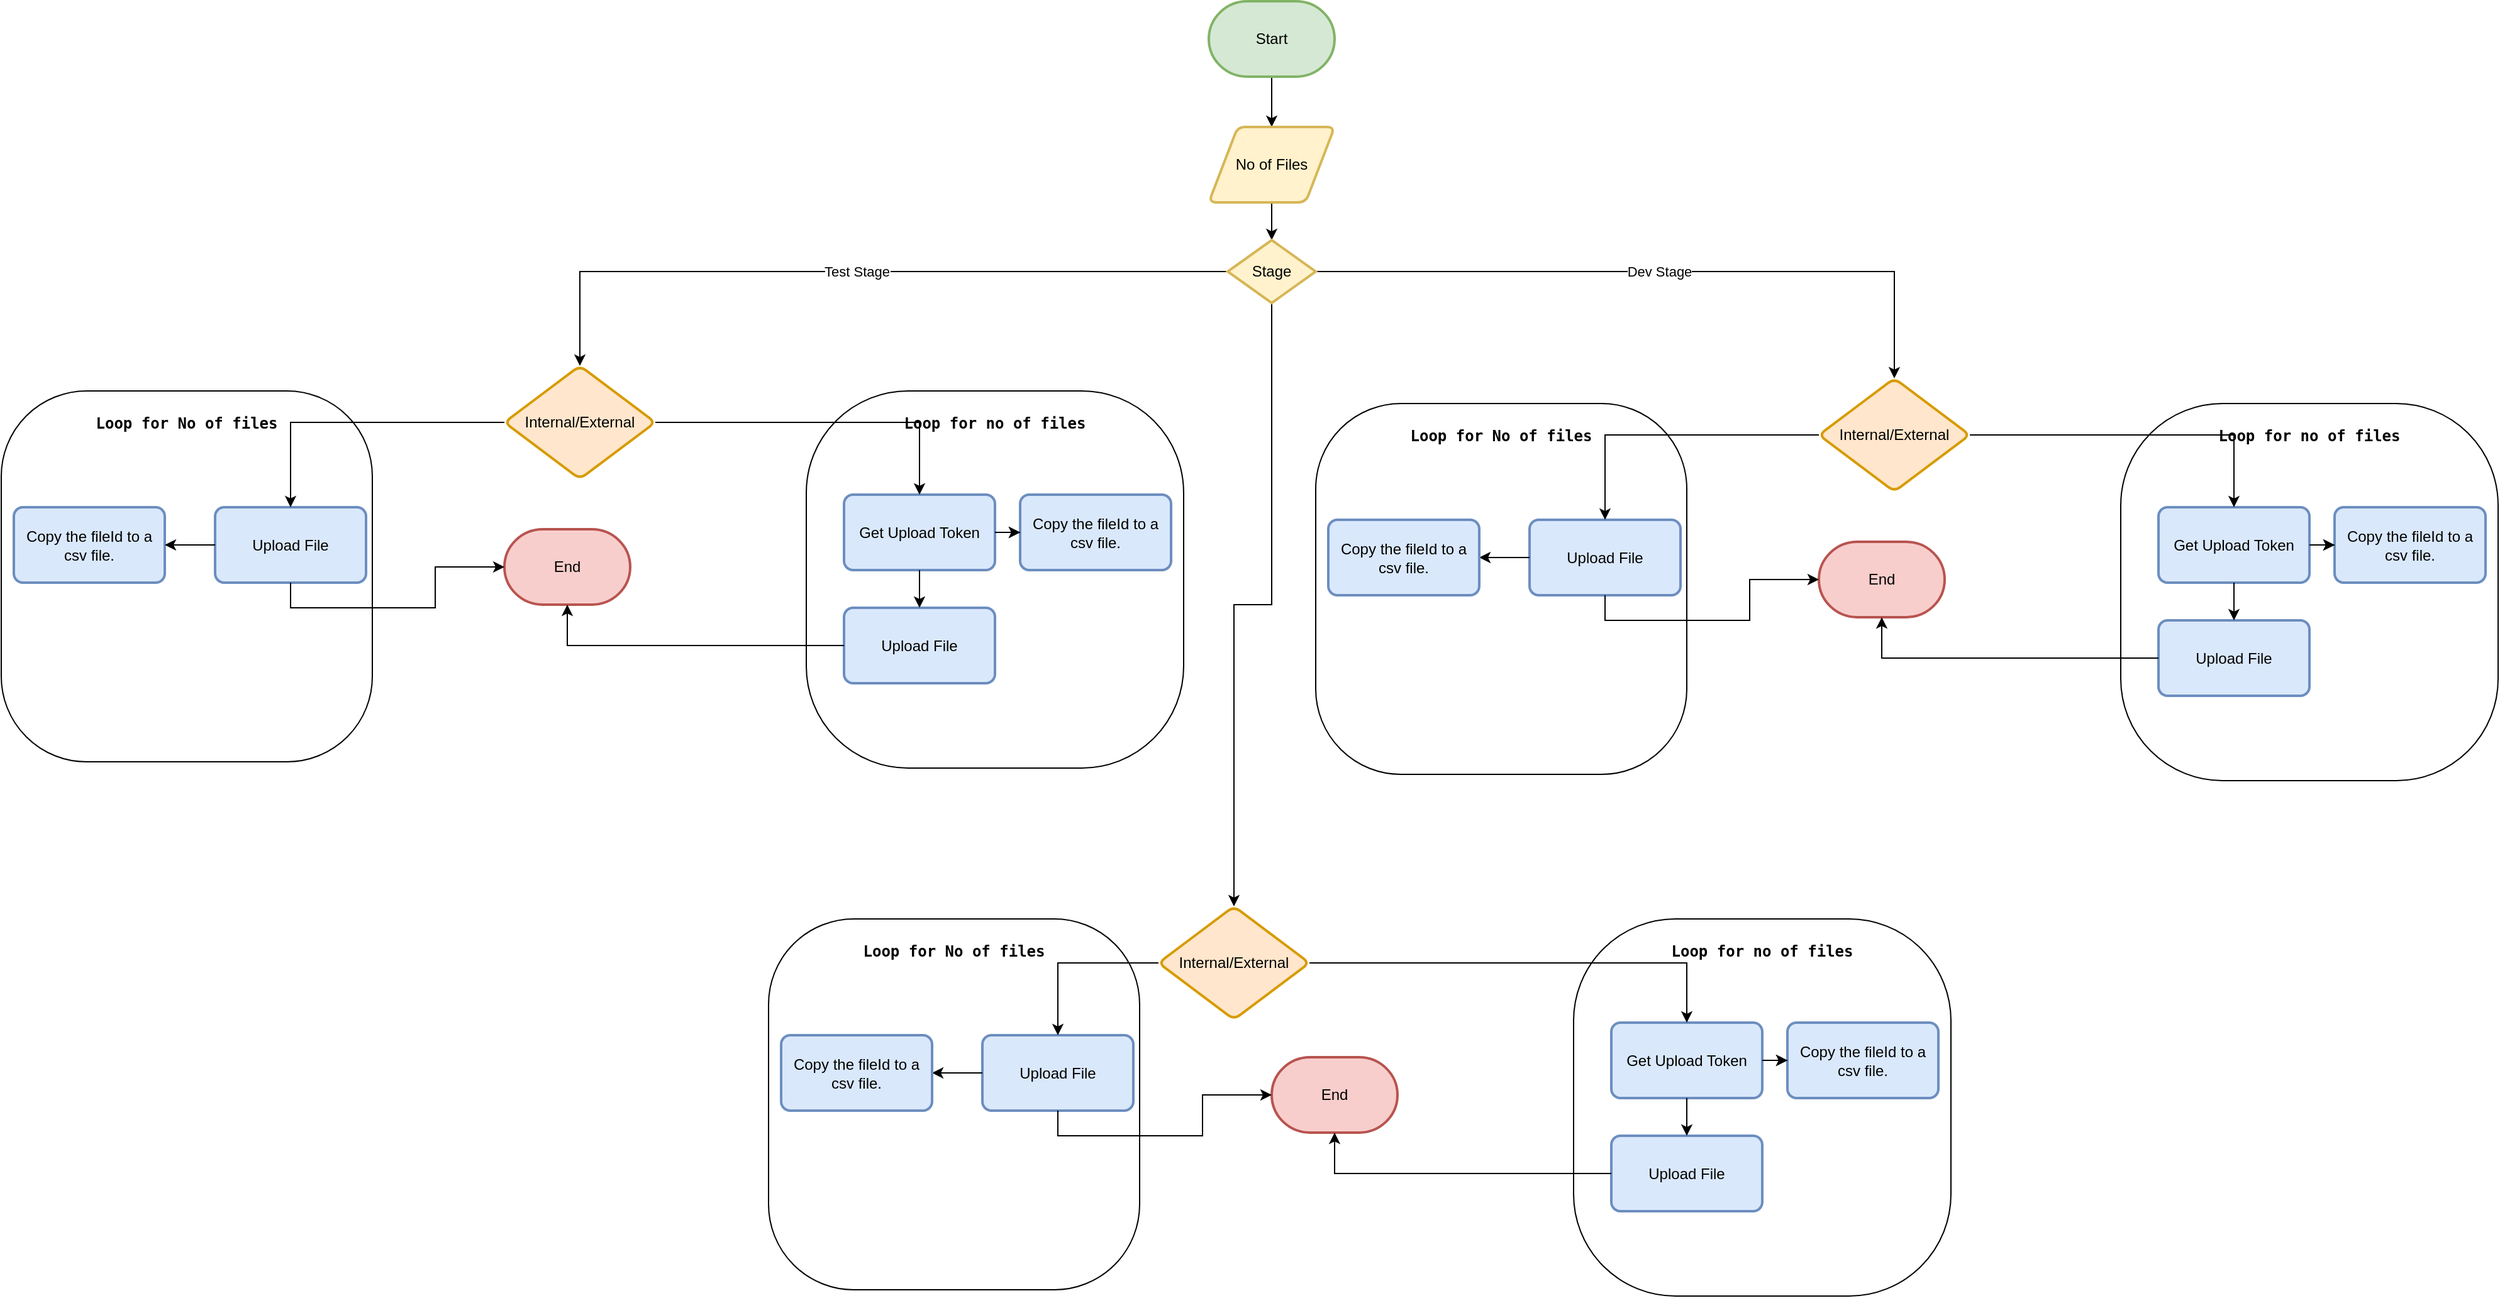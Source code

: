 <mxfile version="22.0.3" type="github">
  <diagram name="Page-1" id="W9g8ZL2G6DjQNR9luLZu">
    <mxGraphModel dx="3080" dy="759" grid="1" gridSize="10" guides="1" tooltips="1" connect="1" arrows="1" fold="1" page="1" pageScale="1" pageWidth="827" pageHeight="1169" math="0" shadow="0">
      <root>
        <mxCell id="0" />
        <mxCell id="1" parent="0" />
        <mxCell id="VFZLexwzBfUBSj6KJXx8-3" value="" style="edgeStyle=orthogonalEdgeStyle;rounded=0;orthogonalLoop=1;jettySize=auto;html=1;" parent="1" source="VFZLexwzBfUBSj6KJXx8-1" edge="1">
          <mxGeometry relative="1" as="geometry">
            <mxPoint x="60" y="140" as="targetPoint" />
          </mxGeometry>
        </mxCell>
        <mxCell id="VFZLexwzBfUBSj6KJXx8-1" value="Start" style="strokeWidth=2;html=1;shape=mxgraph.flowchart.terminator;whiteSpace=wrap;labelBackgroundColor=none;fillColor=#d5e8d4;strokeColor=#82b366;" parent="1" vertex="1">
          <mxGeometry x="10" y="40" width="100" height="60" as="geometry" />
        </mxCell>
        <mxCell id="0rkgS3m4PVt1bPab5M6U-17" value="" style="edgeStyle=orthogonalEdgeStyle;rounded=0;orthogonalLoop=1;jettySize=auto;html=1;" edge="1" parent="1" source="VFZLexwzBfUBSj6KJXx8-7" target="0rkgS3m4PVt1bPab5M6U-16">
          <mxGeometry relative="1" as="geometry" />
        </mxCell>
        <mxCell id="VFZLexwzBfUBSj6KJXx8-7" value="No of Files" style="shape=parallelogram;html=1;strokeWidth=2;perimeter=parallelogramPerimeter;whiteSpace=wrap;rounded=1;arcSize=12;size=0.23;fillColor=#fff2cc;strokeColor=#d6b656;" parent="1" vertex="1">
          <mxGeometry x="10" y="140" width="100" height="60" as="geometry" />
        </mxCell>
        <mxCell id="0rkgS3m4PVt1bPab5M6U-19" value="Test Stage" style="edgeStyle=orthogonalEdgeStyle;rounded=0;orthogonalLoop=1;jettySize=auto;html=1;exitX=0;exitY=0.5;exitDx=0;exitDy=0;exitPerimeter=0;entryX=0.5;entryY=0;entryDx=0;entryDy=0;" edge="1" parent="1" source="0rkgS3m4PVt1bPab5M6U-16" target="VFZLexwzBfUBSj6KJXx8-8">
          <mxGeometry relative="1" as="geometry" />
        </mxCell>
        <mxCell id="0rkgS3m4PVt1bPab5M6U-44" value="Dev Stage" style="edgeStyle=orthogonalEdgeStyle;rounded=0;orthogonalLoop=1;jettySize=auto;html=1;exitX=1;exitY=0.5;exitDx=0;exitDy=0;exitPerimeter=0;entryX=0.5;entryY=0;entryDx=0;entryDy=0;" edge="1" parent="1" source="0rkgS3m4PVt1bPab5M6U-16" target="0rkgS3m4PVt1bPab5M6U-23">
          <mxGeometry relative="1" as="geometry" />
        </mxCell>
        <mxCell id="0rkgS3m4PVt1bPab5M6U-89" style="edgeStyle=orthogonalEdgeStyle;rounded=0;orthogonalLoop=1;jettySize=auto;html=1;exitX=0.5;exitY=1;exitDx=0;exitDy=0;exitPerimeter=0;entryX=0.5;entryY=0;entryDx=0;entryDy=0;" edge="1" parent="1" source="0rkgS3m4PVt1bPab5M6U-16" target="0rkgS3m4PVt1bPab5M6U-66">
          <mxGeometry relative="1" as="geometry" />
        </mxCell>
        <mxCell id="0rkgS3m4PVt1bPab5M6U-16" value="Stage" style="strokeWidth=2;html=1;shape=mxgraph.flowchart.decision;whiteSpace=wrap;fillColor=#fff2cc;strokeColor=#d6b656;" vertex="1" parent="1">
          <mxGeometry x="25" y="230" width="70" height="50" as="geometry" />
        </mxCell>
        <mxCell id="0rkgS3m4PVt1bPab5M6U-20" value="" style="group" vertex="1" connectable="0" parent="1">
          <mxGeometry x="-950" y="330" width="940" height="320" as="geometry" />
        </mxCell>
        <mxCell id="VFZLexwzBfUBSj6KJXx8-8" value="Internal/External" style="rhombus;whiteSpace=wrap;html=1;strokeWidth=2;rounded=1;arcSize=12;fillColor=#ffe6cc;strokeColor=#d79b00;" parent="0rkgS3m4PVt1bPab5M6U-20" vertex="1">
          <mxGeometry x="400" width="120" height="90" as="geometry" />
        </mxCell>
        <mxCell id="VFZLexwzBfUBSj6KJXx8-23" value="End" style="strokeWidth=2;html=1;shape=mxgraph.flowchart.terminator;whiteSpace=wrap;fillColor=#f8cecc;strokeColor=#b85450;" parent="0rkgS3m4PVt1bPab5M6U-20" vertex="1">
          <mxGeometry x="400" y="130" width="100" height="60" as="geometry" />
        </mxCell>
        <mxCell id="0rkgS3m4PVt1bPab5M6U-2" value="" style="group" vertex="1" connectable="0" parent="0rkgS3m4PVt1bPab5M6U-20">
          <mxGeometry x="640" y="20" width="300" height="300" as="geometry" />
        </mxCell>
        <object label="&lt;pre&gt;&lt;b&gt;Loop for no of files&lt;/b&gt;&lt;/pre&gt;" id="VFZLexwzBfUBSj6KJXx8-14">
          <mxCell style="whiteSpace=wrap;html=1;aspect=fixed;fillColor=none;rounded=1;glass=0;shadow=0;arcSize=27;verticalAlign=top;" parent="0rkgS3m4PVt1bPab5M6U-2" vertex="1">
            <mxGeometry width="300" height="300" as="geometry" />
          </mxCell>
        </object>
        <mxCell id="0rkgS3m4PVt1bPab5M6U-4" value="" style="edgeStyle=orthogonalEdgeStyle;rounded=0;orthogonalLoop=1;jettySize=auto;html=1;" edge="1" parent="0rkgS3m4PVt1bPab5M6U-2" source="VFZLexwzBfUBSj6KJXx8-10" target="VFZLexwzBfUBSj6KJXx8-15">
          <mxGeometry relative="1" as="geometry" />
        </mxCell>
        <mxCell id="VFZLexwzBfUBSj6KJXx8-10" value="Get Upload Token" style="whiteSpace=wrap;html=1;strokeWidth=2;rounded=1;arcSize=12;fillColor=#dae8fc;strokeColor=#6c8ebf;" parent="0rkgS3m4PVt1bPab5M6U-2" vertex="1">
          <mxGeometry x="30" y="82.5" width="120" height="60" as="geometry" />
        </mxCell>
        <mxCell id="VFZLexwzBfUBSj6KJXx8-12" value="Upload File" style="whiteSpace=wrap;html=1;strokeWidth=2;rounded=1;arcSize=12;fillColor=#dae8fc;strokeColor=#6c8ebf;" parent="0rkgS3m4PVt1bPab5M6U-2" vertex="1">
          <mxGeometry x="30" y="172.5" width="120" height="60" as="geometry" />
        </mxCell>
        <mxCell id="VFZLexwzBfUBSj6KJXx8-13" value="" style="edgeStyle=orthogonalEdgeStyle;rounded=0;orthogonalLoop=1;jettySize=auto;html=1;" parent="0rkgS3m4PVt1bPab5M6U-2" source="VFZLexwzBfUBSj6KJXx8-10" target="VFZLexwzBfUBSj6KJXx8-12" edge="1">
          <mxGeometry relative="1" as="geometry" />
        </mxCell>
        <mxCell id="VFZLexwzBfUBSj6KJXx8-15" value="Copy the fileId to a csv file." style="whiteSpace=wrap;html=1;strokeWidth=2;rounded=1;arcSize=12;fillColor=#dae8fc;strokeColor=#6c8ebf;" parent="0rkgS3m4PVt1bPab5M6U-2" vertex="1">
          <mxGeometry x="170" y="82.5" width="120" height="60" as="geometry" />
        </mxCell>
        <mxCell id="VFZLexwzBfUBSj6KJXx8-27" style="edgeStyle=orthogonalEdgeStyle;rounded=0;orthogonalLoop=1;jettySize=auto;html=1;exitX=0.5;exitY=1;exitDx=0;exitDy=0;" parent="0rkgS3m4PVt1bPab5M6U-2" source="VFZLexwzBfUBSj6KJXx8-14" target="VFZLexwzBfUBSj6KJXx8-14" edge="1">
          <mxGeometry relative="1" as="geometry" />
        </mxCell>
        <mxCell id="VFZLexwzBfUBSj6KJXx8-16" value="" style="edgeStyle=orthogonalEdgeStyle;rounded=0;orthogonalLoop=1;jettySize=auto;html=1;" parent="0rkgS3m4PVt1bPab5M6U-2" source="VFZLexwzBfUBSj6KJXx8-10" target="VFZLexwzBfUBSj6KJXx8-15" edge="1">
          <mxGeometry relative="1" as="geometry" />
        </mxCell>
        <mxCell id="VFZLexwzBfUBSj6KJXx8-11" value="" style="edgeStyle=orthogonalEdgeStyle;rounded=0;orthogonalLoop=1;jettySize=auto;html=1;" parent="0rkgS3m4PVt1bPab5M6U-20" source="VFZLexwzBfUBSj6KJXx8-8" target="VFZLexwzBfUBSj6KJXx8-10" edge="1">
          <mxGeometry relative="1" as="geometry" />
        </mxCell>
        <mxCell id="VFZLexwzBfUBSj6KJXx8-24" value="" style="edgeStyle=orthogonalEdgeStyle;rounded=0;orthogonalLoop=1;jettySize=auto;html=1;" parent="0rkgS3m4PVt1bPab5M6U-20" source="VFZLexwzBfUBSj6KJXx8-12" target="VFZLexwzBfUBSj6KJXx8-23" edge="1">
          <mxGeometry relative="1" as="geometry" />
        </mxCell>
        <mxCell id="0rkgS3m4PVt1bPab5M6U-3" value="" style="group;horizontal=0;verticalAlign=top;" vertex="1" connectable="0" parent="0rkgS3m4PVt1bPab5M6U-20">
          <mxGeometry y="12.5" width="295" height="295" as="geometry" />
        </mxCell>
        <mxCell id="VFZLexwzBfUBSj6KJXx8-28" value="&lt;pre style=&quot;&quot;&gt;Loop for No of files&lt;/pre&gt;" style="whiteSpace=wrap;html=1;aspect=fixed;rounded=1;fillColor=none;arcSize=23;align=center;verticalAlign=top;horizontal=1;fontStyle=1" parent="0rkgS3m4PVt1bPab5M6U-3" vertex="1">
          <mxGeometry y="7.5" width="295" height="295" as="geometry" />
        </mxCell>
        <mxCell id="VFZLexwzBfUBSj6KJXx8-17" value="Upload File" style="whiteSpace=wrap;html=1;strokeWidth=2;rounded=1;arcSize=12;fillColor=#dae8fc;strokeColor=#6c8ebf;" parent="0rkgS3m4PVt1bPab5M6U-3" vertex="1">
          <mxGeometry x="170" y="100" width="120" height="60" as="geometry" />
        </mxCell>
        <mxCell id="VFZLexwzBfUBSj6KJXx8-29" value="Copy the fileId to a csv file." style="whiteSpace=wrap;html=1;strokeWidth=2;rounded=1;arcSize=12;fillColor=#dae8fc;strokeColor=#6c8ebf;" parent="0rkgS3m4PVt1bPab5M6U-3" vertex="1">
          <mxGeometry x="10" y="100" width="120" height="60" as="geometry" />
        </mxCell>
        <mxCell id="VFZLexwzBfUBSj6KJXx8-30" value="" style="edgeStyle=orthogonalEdgeStyle;rounded=0;orthogonalLoop=1;jettySize=auto;html=1;" parent="0rkgS3m4PVt1bPab5M6U-3" source="VFZLexwzBfUBSj6KJXx8-17" target="VFZLexwzBfUBSj6KJXx8-29" edge="1">
          <mxGeometry relative="1" as="geometry" />
        </mxCell>
        <mxCell id="0rkgS3m4PVt1bPab5M6U-21" style="edgeStyle=orthogonalEdgeStyle;rounded=0;orthogonalLoop=1;jettySize=auto;html=1;exitX=0.5;exitY=1;exitDx=0;exitDy=0;" edge="1" parent="0rkgS3m4PVt1bPab5M6U-3" source="VFZLexwzBfUBSj6KJXx8-29" target="VFZLexwzBfUBSj6KJXx8-29">
          <mxGeometry relative="1" as="geometry" />
        </mxCell>
        <UserObject label="" id="VFZLexwzBfUBSj6KJXx8-18">
          <mxCell style="edgeStyle=orthogonalEdgeStyle;rounded=0;orthogonalLoop=1;jettySize=auto;html=1;" parent="0rkgS3m4PVt1bPab5M6U-20" source="VFZLexwzBfUBSj6KJXx8-8" target="VFZLexwzBfUBSj6KJXx8-17" edge="1">
            <mxGeometry relative="1" as="geometry" />
          </mxCell>
        </UserObject>
        <mxCell id="VFZLexwzBfUBSj6KJXx8-26" style="edgeStyle=orthogonalEdgeStyle;rounded=0;orthogonalLoop=1;jettySize=auto;html=1;exitX=0.5;exitY=1;exitDx=0;exitDy=0;entryX=0;entryY=0.5;entryDx=0;entryDy=0;entryPerimeter=0;" parent="0rkgS3m4PVt1bPab5M6U-20" source="VFZLexwzBfUBSj6KJXx8-17" target="VFZLexwzBfUBSj6KJXx8-23" edge="1">
          <mxGeometry relative="1" as="geometry" />
        </mxCell>
        <mxCell id="0rkgS3m4PVt1bPab5M6U-22" value="" style="group" vertex="1" connectable="0" parent="1">
          <mxGeometry x="95" y="340" width="940" height="320" as="geometry" />
        </mxCell>
        <mxCell id="0rkgS3m4PVt1bPab5M6U-23" value="Internal/External" style="rhombus;whiteSpace=wrap;html=1;strokeWidth=2;rounded=1;arcSize=12;fillColor=#ffe6cc;strokeColor=#d79b00;" vertex="1" parent="0rkgS3m4PVt1bPab5M6U-22">
          <mxGeometry x="400" width="120" height="90" as="geometry" />
        </mxCell>
        <mxCell id="0rkgS3m4PVt1bPab5M6U-24" value="End" style="strokeWidth=2;html=1;shape=mxgraph.flowchart.terminator;whiteSpace=wrap;fillColor=#f8cecc;strokeColor=#b85450;" vertex="1" parent="0rkgS3m4PVt1bPab5M6U-22">
          <mxGeometry x="400" y="130" width="100" height="60" as="geometry" />
        </mxCell>
        <mxCell id="0rkgS3m4PVt1bPab5M6U-25" value="" style="group" vertex="1" connectable="0" parent="0rkgS3m4PVt1bPab5M6U-22">
          <mxGeometry x="640" y="20" width="300" height="300" as="geometry" />
        </mxCell>
        <object label="&lt;pre&gt;&lt;b&gt;Loop for no of files&lt;/b&gt;&lt;/pre&gt;" id="0rkgS3m4PVt1bPab5M6U-26">
          <mxCell style="whiteSpace=wrap;html=1;aspect=fixed;fillColor=none;rounded=1;glass=0;shadow=0;arcSize=27;verticalAlign=top;" vertex="1" parent="0rkgS3m4PVt1bPab5M6U-25">
            <mxGeometry width="300" height="300" as="geometry" />
          </mxCell>
        </object>
        <mxCell id="0rkgS3m4PVt1bPab5M6U-27" value="" style="edgeStyle=orthogonalEdgeStyle;rounded=0;orthogonalLoop=1;jettySize=auto;html=1;" edge="1" parent="0rkgS3m4PVt1bPab5M6U-25" source="0rkgS3m4PVt1bPab5M6U-28" target="0rkgS3m4PVt1bPab5M6U-31">
          <mxGeometry relative="1" as="geometry" />
        </mxCell>
        <mxCell id="0rkgS3m4PVt1bPab5M6U-28" value="Get Upload Token" style="whiteSpace=wrap;html=1;strokeWidth=2;rounded=1;arcSize=12;fillColor=#dae8fc;strokeColor=#6c8ebf;" vertex="1" parent="0rkgS3m4PVt1bPab5M6U-25">
          <mxGeometry x="30" y="82.5" width="120" height="60" as="geometry" />
        </mxCell>
        <mxCell id="0rkgS3m4PVt1bPab5M6U-29" value="Upload File" style="whiteSpace=wrap;html=1;strokeWidth=2;rounded=1;arcSize=12;fillColor=#dae8fc;strokeColor=#6c8ebf;" vertex="1" parent="0rkgS3m4PVt1bPab5M6U-25">
          <mxGeometry x="30" y="172.5" width="120" height="60" as="geometry" />
        </mxCell>
        <mxCell id="0rkgS3m4PVt1bPab5M6U-30" value="" style="edgeStyle=orthogonalEdgeStyle;rounded=0;orthogonalLoop=1;jettySize=auto;html=1;" edge="1" parent="0rkgS3m4PVt1bPab5M6U-25" source="0rkgS3m4PVt1bPab5M6U-28" target="0rkgS3m4PVt1bPab5M6U-29">
          <mxGeometry relative="1" as="geometry" />
        </mxCell>
        <mxCell id="0rkgS3m4PVt1bPab5M6U-31" value="Copy the fileId to a csv file." style="whiteSpace=wrap;html=1;strokeWidth=2;rounded=1;arcSize=12;fillColor=#dae8fc;strokeColor=#6c8ebf;" vertex="1" parent="0rkgS3m4PVt1bPab5M6U-25">
          <mxGeometry x="170" y="82.5" width="120" height="60" as="geometry" />
        </mxCell>
        <mxCell id="0rkgS3m4PVt1bPab5M6U-32" style="edgeStyle=orthogonalEdgeStyle;rounded=0;orthogonalLoop=1;jettySize=auto;html=1;exitX=0.5;exitY=1;exitDx=0;exitDy=0;" edge="1" parent="0rkgS3m4PVt1bPab5M6U-25" source="0rkgS3m4PVt1bPab5M6U-26" target="0rkgS3m4PVt1bPab5M6U-26">
          <mxGeometry relative="1" as="geometry" />
        </mxCell>
        <mxCell id="0rkgS3m4PVt1bPab5M6U-33" value="" style="edgeStyle=orthogonalEdgeStyle;rounded=0;orthogonalLoop=1;jettySize=auto;html=1;" edge="1" parent="0rkgS3m4PVt1bPab5M6U-25" source="0rkgS3m4PVt1bPab5M6U-28" target="0rkgS3m4PVt1bPab5M6U-31">
          <mxGeometry relative="1" as="geometry" />
        </mxCell>
        <mxCell id="0rkgS3m4PVt1bPab5M6U-34" value="" style="edgeStyle=orthogonalEdgeStyle;rounded=0;orthogonalLoop=1;jettySize=auto;html=1;" edge="1" parent="0rkgS3m4PVt1bPab5M6U-22" source="0rkgS3m4PVt1bPab5M6U-23" target="0rkgS3m4PVt1bPab5M6U-28">
          <mxGeometry relative="1" as="geometry" />
        </mxCell>
        <mxCell id="0rkgS3m4PVt1bPab5M6U-35" value="" style="edgeStyle=orthogonalEdgeStyle;rounded=0;orthogonalLoop=1;jettySize=auto;html=1;" edge="1" parent="0rkgS3m4PVt1bPab5M6U-22" source="0rkgS3m4PVt1bPab5M6U-29" target="0rkgS3m4PVt1bPab5M6U-24">
          <mxGeometry relative="1" as="geometry" />
        </mxCell>
        <mxCell id="0rkgS3m4PVt1bPab5M6U-36" value="" style="group;horizontal=0;verticalAlign=top;" vertex="1" connectable="0" parent="0rkgS3m4PVt1bPab5M6U-22">
          <mxGeometry y="12.5" width="295" height="295" as="geometry" />
        </mxCell>
        <mxCell id="0rkgS3m4PVt1bPab5M6U-37" value="&lt;pre style=&quot;&quot;&gt;Loop for No of files&lt;/pre&gt;" style="whiteSpace=wrap;html=1;aspect=fixed;rounded=1;fillColor=none;arcSize=23;align=center;verticalAlign=top;horizontal=1;fontStyle=1" vertex="1" parent="0rkgS3m4PVt1bPab5M6U-36">
          <mxGeometry y="7.5" width="295" height="295" as="geometry" />
        </mxCell>
        <mxCell id="0rkgS3m4PVt1bPab5M6U-38" value="Upload File" style="whiteSpace=wrap;html=1;strokeWidth=2;rounded=1;arcSize=12;fillColor=#dae8fc;strokeColor=#6c8ebf;" vertex="1" parent="0rkgS3m4PVt1bPab5M6U-36">
          <mxGeometry x="170" y="100" width="120" height="60" as="geometry" />
        </mxCell>
        <mxCell id="0rkgS3m4PVt1bPab5M6U-40" value="" style="edgeStyle=orthogonalEdgeStyle;rounded=0;orthogonalLoop=1;jettySize=auto;html=1;" edge="1" parent="0rkgS3m4PVt1bPab5M6U-36" source="0rkgS3m4PVt1bPab5M6U-38" target="0rkgS3m4PVt1bPab5M6U-39">
          <mxGeometry relative="1" as="geometry" />
        </mxCell>
        <mxCell id="0rkgS3m4PVt1bPab5M6U-41" style="edgeStyle=orthogonalEdgeStyle;rounded=0;orthogonalLoop=1;jettySize=auto;html=1;exitX=0.5;exitY=1;exitDx=0;exitDy=0;" edge="1" parent="0rkgS3m4PVt1bPab5M6U-36" source="0rkgS3m4PVt1bPab5M6U-39" target="0rkgS3m4PVt1bPab5M6U-39">
          <mxGeometry relative="1" as="geometry" />
        </mxCell>
        <mxCell id="0rkgS3m4PVt1bPab5M6U-39" value="Copy the fileId to a csv file." style="whiteSpace=wrap;html=1;strokeWidth=2;rounded=1;arcSize=12;fillColor=#dae8fc;strokeColor=#6c8ebf;" vertex="1" parent="0rkgS3m4PVt1bPab5M6U-36">
          <mxGeometry x="10" y="100" width="120" height="60" as="geometry" />
        </mxCell>
        <UserObject label="" id="0rkgS3m4PVt1bPab5M6U-42">
          <mxCell style="edgeStyle=orthogonalEdgeStyle;rounded=0;orthogonalLoop=1;jettySize=auto;html=1;" edge="1" parent="0rkgS3m4PVt1bPab5M6U-22" source="0rkgS3m4PVt1bPab5M6U-23" target="0rkgS3m4PVt1bPab5M6U-38">
            <mxGeometry relative="1" as="geometry" />
          </mxCell>
        </UserObject>
        <mxCell id="0rkgS3m4PVt1bPab5M6U-43" style="edgeStyle=orthogonalEdgeStyle;rounded=0;orthogonalLoop=1;jettySize=auto;html=1;exitX=0.5;exitY=1;exitDx=0;exitDy=0;entryX=0;entryY=0.5;entryDx=0;entryDy=0;entryPerimeter=0;" edge="1" parent="0rkgS3m4PVt1bPab5M6U-22" source="0rkgS3m4PVt1bPab5M6U-38" target="0rkgS3m4PVt1bPab5M6U-24">
          <mxGeometry relative="1" as="geometry" />
        </mxCell>
        <mxCell id="0rkgS3m4PVt1bPab5M6U-65" value="" style="group" vertex="1" connectable="0" parent="1">
          <mxGeometry x="-340" y="750" width="940" height="320" as="geometry" />
        </mxCell>
        <mxCell id="0rkgS3m4PVt1bPab5M6U-66" value="Internal/External" style="rhombus;whiteSpace=wrap;html=1;strokeWidth=2;rounded=1;arcSize=12;fillColor=#ffe6cc;strokeColor=#d79b00;" vertex="1" parent="0rkgS3m4PVt1bPab5M6U-65">
          <mxGeometry x="310" y="10" width="120" height="90" as="geometry" />
        </mxCell>
        <mxCell id="0rkgS3m4PVt1bPab5M6U-67" value="End" style="strokeWidth=2;html=1;shape=mxgraph.flowchart.terminator;whiteSpace=wrap;fillColor=#f8cecc;strokeColor=#b85450;" vertex="1" parent="0rkgS3m4PVt1bPab5M6U-65">
          <mxGeometry x="400" y="130" width="100" height="60" as="geometry" />
        </mxCell>
        <mxCell id="0rkgS3m4PVt1bPab5M6U-68" value="" style="group" vertex="1" connectable="0" parent="0rkgS3m4PVt1bPab5M6U-65">
          <mxGeometry x="640" y="20" width="300" height="300" as="geometry" />
        </mxCell>
        <object label="&lt;pre&gt;&lt;b&gt;Loop for no of files&lt;/b&gt;&lt;/pre&gt;" id="0rkgS3m4PVt1bPab5M6U-69">
          <mxCell style="whiteSpace=wrap;html=1;aspect=fixed;fillColor=none;rounded=1;glass=0;shadow=0;arcSize=27;verticalAlign=top;" vertex="1" parent="0rkgS3m4PVt1bPab5M6U-68">
            <mxGeometry width="300" height="300" as="geometry" />
          </mxCell>
        </object>
        <mxCell id="0rkgS3m4PVt1bPab5M6U-70" value="" style="edgeStyle=orthogonalEdgeStyle;rounded=0;orthogonalLoop=1;jettySize=auto;html=1;" edge="1" parent="0rkgS3m4PVt1bPab5M6U-68" source="0rkgS3m4PVt1bPab5M6U-71" target="0rkgS3m4PVt1bPab5M6U-74">
          <mxGeometry relative="1" as="geometry" />
        </mxCell>
        <mxCell id="0rkgS3m4PVt1bPab5M6U-71" value="Get Upload Token" style="whiteSpace=wrap;html=1;strokeWidth=2;rounded=1;arcSize=12;fillColor=#dae8fc;strokeColor=#6c8ebf;" vertex="1" parent="0rkgS3m4PVt1bPab5M6U-68">
          <mxGeometry x="30" y="82.5" width="120" height="60" as="geometry" />
        </mxCell>
        <mxCell id="0rkgS3m4PVt1bPab5M6U-72" value="Upload File" style="whiteSpace=wrap;html=1;strokeWidth=2;rounded=1;arcSize=12;fillColor=#dae8fc;strokeColor=#6c8ebf;" vertex="1" parent="0rkgS3m4PVt1bPab5M6U-68">
          <mxGeometry x="30" y="172.5" width="120" height="60" as="geometry" />
        </mxCell>
        <mxCell id="0rkgS3m4PVt1bPab5M6U-73" value="" style="edgeStyle=orthogonalEdgeStyle;rounded=0;orthogonalLoop=1;jettySize=auto;html=1;" edge="1" parent="0rkgS3m4PVt1bPab5M6U-68" source="0rkgS3m4PVt1bPab5M6U-71" target="0rkgS3m4PVt1bPab5M6U-72">
          <mxGeometry relative="1" as="geometry" />
        </mxCell>
        <mxCell id="0rkgS3m4PVt1bPab5M6U-74" value="Copy the fileId to a csv file." style="whiteSpace=wrap;html=1;strokeWidth=2;rounded=1;arcSize=12;fillColor=#dae8fc;strokeColor=#6c8ebf;" vertex="1" parent="0rkgS3m4PVt1bPab5M6U-68">
          <mxGeometry x="170" y="82.5" width="120" height="60" as="geometry" />
        </mxCell>
        <mxCell id="0rkgS3m4PVt1bPab5M6U-75" style="edgeStyle=orthogonalEdgeStyle;rounded=0;orthogonalLoop=1;jettySize=auto;html=1;exitX=0.5;exitY=1;exitDx=0;exitDy=0;" edge="1" parent="0rkgS3m4PVt1bPab5M6U-68" source="0rkgS3m4PVt1bPab5M6U-69" target="0rkgS3m4PVt1bPab5M6U-69">
          <mxGeometry relative="1" as="geometry" />
        </mxCell>
        <mxCell id="0rkgS3m4PVt1bPab5M6U-76" value="" style="edgeStyle=orthogonalEdgeStyle;rounded=0;orthogonalLoop=1;jettySize=auto;html=1;" edge="1" parent="0rkgS3m4PVt1bPab5M6U-68" source="0rkgS3m4PVt1bPab5M6U-71" target="0rkgS3m4PVt1bPab5M6U-74">
          <mxGeometry relative="1" as="geometry" />
        </mxCell>
        <mxCell id="0rkgS3m4PVt1bPab5M6U-77" value="" style="edgeStyle=orthogonalEdgeStyle;rounded=0;orthogonalLoop=1;jettySize=auto;html=1;" edge="1" parent="0rkgS3m4PVt1bPab5M6U-65" source="0rkgS3m4PVt1bPab5M6U-66" target="0rkgS3m4PVt1bPab5M6U-71">
          <mxGeometry relative="1" as="geometry" />
        </mxCell>
        <mxCell id="0rkgS3m4PVt1bPab5M6U-78" value="" style="edgeStyle=orthogonalEdgeStyle;rounded=0;orthogonalLoop=1;jettySize=auto;html=1;" edge="1" parent="0rkgS3m4PVt1bPab5M6U-65" source="0rkgS3m4PVt1bPab5M6U-72" target="0rkgS3m4PVt1bPab5M6U-67">
          <mxGeometry relative="1" as="geometry" />
        </mxCell>
        <mxCell id="0rkgS3m4PVt1bPab5M6U-79" value="" style="group;horizontal=0;verticalAlign=top;" vertex="1" connectable="0" parent="0rkgS3m4PVt1bPab5M6U-65">
          <mxGeometry y="12.5" width="295" height="295" as="geometry" />
        </mxCell>
        <mxCell id="0rkgS3m4PVt1bPab5M6U-80" value="&lt;pre style=&quot;&quot;&gt;Loop for No of files&lt;/pre&gt;" style="whiteSpace=wrap;html=1;aspect=fixed;rounded=1;fillColor=none;arcSize=23;align=center;verticalAlign=top;horizontal=1;fontStyle=1" vertex="1" parent="0rkgS3m4PVt1bPab5M6U-79">
          <mxGeometry y="7.5" width="295" height="295" as="geometry" />
        </mxCell>
        <mxCell id="0rkgS3m4PVt1bPab5M6U-81" value="Upload File" style="whiteSpace=wrap;html=1;strokeWidth=2;rounded=1;arcSize=12;fillColor=#dae8fc;strokeColor=#6c8ebf;" vertex="1" parent="0rkgS3m4PVt1bPab5M6U-79">
          <mxGeometry x="170" y="100" width="120" height="60" as="geometry" />
        </mxCell>
        <mxCell id="0rkgS3m4PVt1bPab5M6U-82" value="" style="edgeStyle=orthogonalEdgeStyle;rounded=0;orthogonalLoop=1;jettySize=auto;html=1;" edge="1" parent="0rkgS3m4PVt1bPab5M6U-79" source="0rkgS3m4PVt1bPab5M6U-81" target="0rkgS3m4PVt1bPab5M6U-84">
          <mxGeometry relative="1" as="geometry" />
        </mxCell>
        <mxCell id="0rkgS3m4PVt1bPab5M6U-83" style="edgeStyle=orthogonalEdgeStyle;rounded=0;orthogonalLoop=1;jettySize=auto;html=1;exitX=0.5;exitY=1;exitDx=0;exitDy=0;" edge="1" parent="0rkgS3m4PVt1bPab5M6U-79" source="0rkgS3m4PVt1bPab5M6U-84" target="0rkgS3m4PVt1bPab5M6U-84">
          <mxGeometry relative="1" as="geometry" />
        </mxCell>
        <mxCell id="0rkgS3m4PVt1bPab5M6U-84" value="Copy the fileId to a csv file." style="whiteSpace=wrap;html=1;strokeWidth=2;rounded=1;arcSize=12;fillColor=#dae8fc;strokeColor=#6c8ebf;" vertex="1" parent="0rkgS3m4PVt1bPab5M6U-79">
          <mxGeometry x="10" y="100" width="120" height="60" as="geometry" />
        </mxCell>
        <UserObject label="" id="0rkgS3m4PVt1bPab5M6U-85">
          <mxCell style="edgeStyle=orthogonalEdgeStyle;rounded=0;orthogonalLoop=1;jettySize=auto;html=1;" edge="1" parent="0rkgS3m4PVt1bPab5M6U-65" source="0rkgS3m4PVt1bPab5M6U-66" target="0rkgS3m4PVt1bPab5M6U-81">
            <mxGeometry relative="1" as="geometry" />
          </mxCell>
        </UserObject>
        <mxCell id="0rkgS3m4PVt1bPab5M6U-86" style="edgeStyle=orthogonalEdgeStyle;rounded=0;orthogonalLoop=1;jettySize=auto;html=1;exitX=0.5;exitY=1;exitDx=0;exitDy=0;entryX=0;entryY=0.5;entryDx=0;entryDy=0;entryPerimeter=0;" edge="1" parent="0rkgS3m4PVt1bPab5M6U-65" source="0rkgS3m4PVt1bPab5M6U-81" target="0rkgS3m4PVt1bPab5M6U-67">
          <mxGeometry relative="1" as="geometry" />
        </mxCell>
      </root>
    </mxGraphModel>
  </diagram>
</mxfile>
